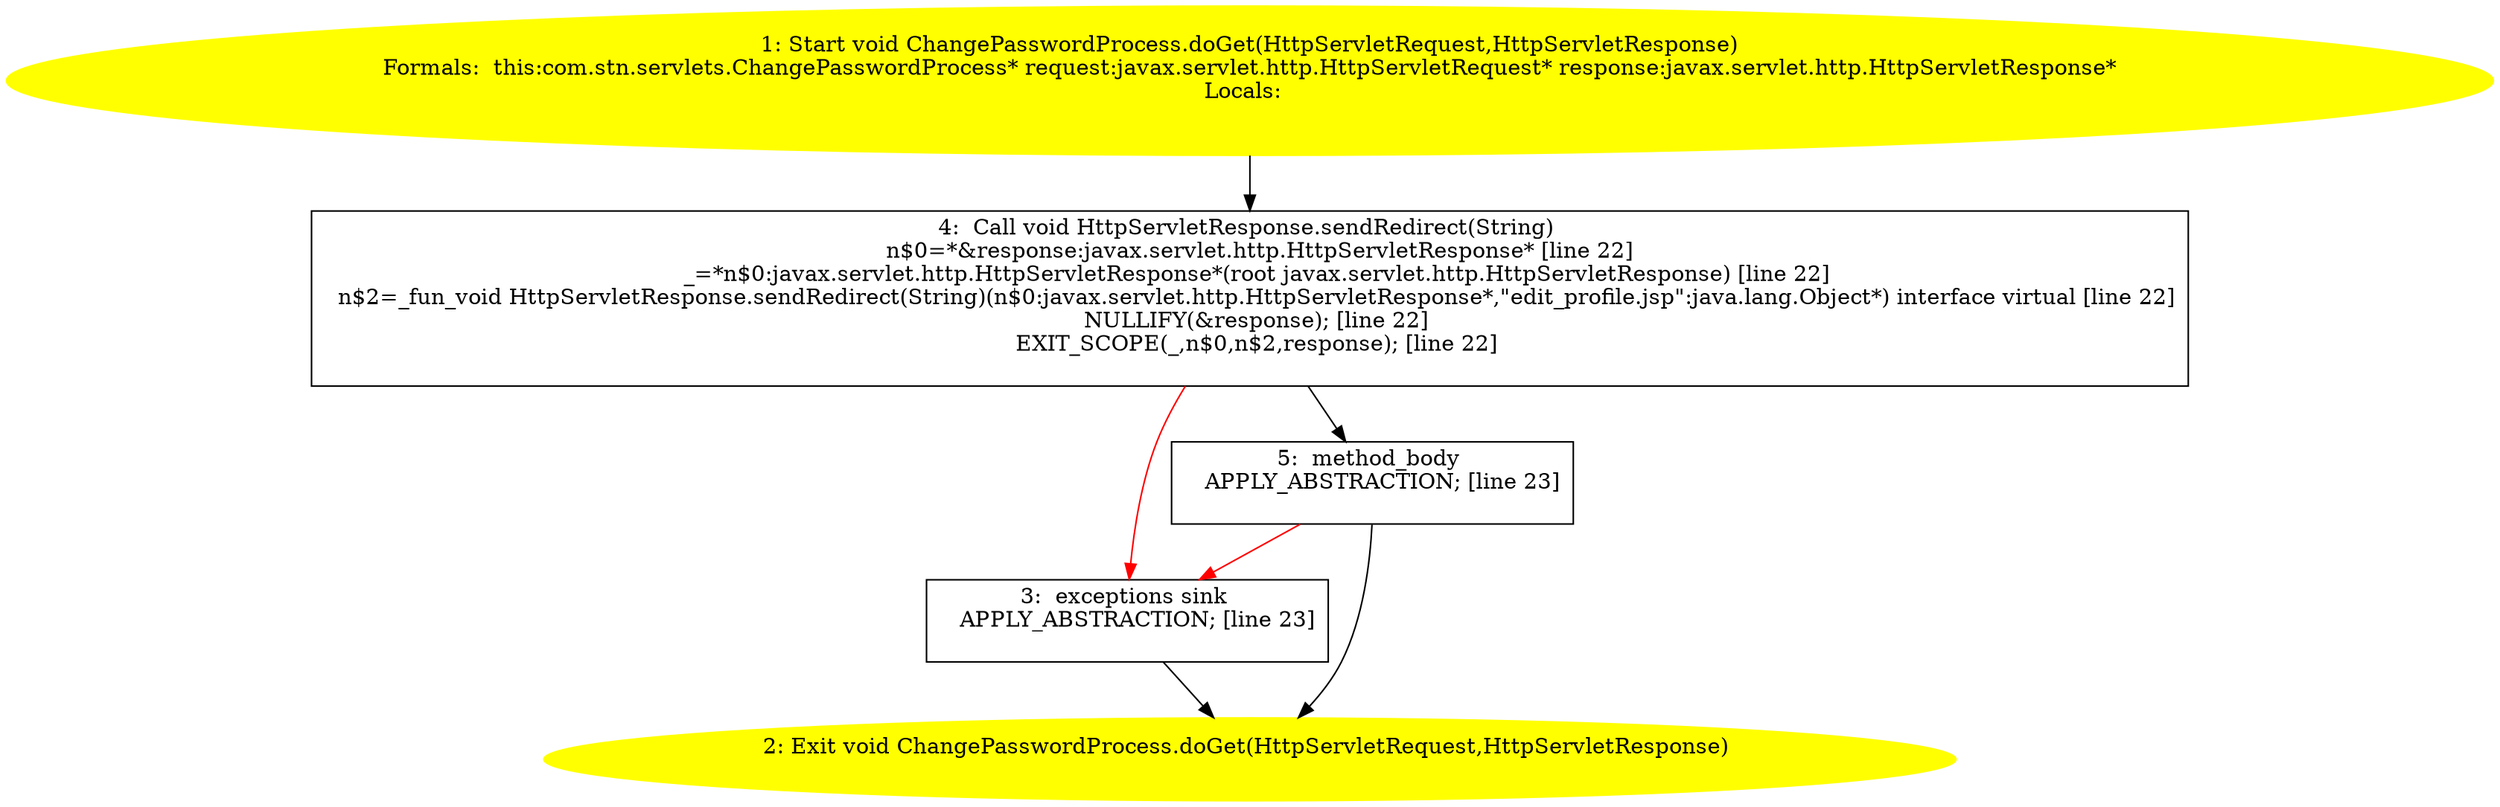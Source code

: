/* @generated */
digraph cfg {
"com.stn.servlets.ChangePasswordProcess.doGet(javax.servlet.http.HttpServletRequest,javax.servlet.htt.ec724e418f2cb575ad285eff8f3a2e74_1" [label="1: Start void ChangePasswordProcess.doGet(HttpServletRequest,HttpServletResponse)\nFormals:  this:com.stn.servlets.ChangePasswordProcess* request:javax.servlet.http.HttpServletRequest* response:javax.servlet.http.HttpServletResponse*\nLocals:  \n  " color=yellow style=filled]
	

	 "com.stn.servlets.ChangePasswordProcess.doGet(javax.servlet.http.HttpServletRequest,javax.servlet.htt.ec724e418f2cb575ad285eff8f3a2e74_1" -> "com.stn.servlets.ChangePasswordProcess.doGet(javax.servlet.http.HttpServletRequest,javax.servlet.htt.ec724e418f2cb575ad285eff8f3a2e74_4" ;
"com.stn.servlets.ChangePasswordProcess.doGet(javax.servlet.http.HttpServletRequest,javax.servlet.htt.ec724e418f2cb575ad285eff8f3a2e74_2" [label="2: Exit void ChangePasswordProcess.doGet(HttpServletRequest,HttpServletResponse) \n  " color=yellow style=filled]
	

"com.stn.servlets.ChangePasswordProcess.doGet(javax.servlet.http.HttpServletRequest,javax.servlet.htt.ec724e418f2cb575ad285eff8f3a2e74_3" [label="3:  exceptions sink \n   APPLY_ABSTRACTION; [line 23]\n " shape="box"]
	

	 "com.stn.servlets.ChangePasswordProcess.doGet(javax.servlet.http.HttpServletRequest,javax.servlet.htt.ec724e418f2cb575ad285eff8f3a2e74_3" -> "com.stn.servlets.ChangePasswordProcess.doGet(javax.servlet.http.HttpServletRequest,javax.servlet.htt.ec724e418f2cb575ad285eff8f3a2e74_2" ;
"com.stn.servlets.ChangePasswordProcess.doGet(javax.servlet.http.HttpServletRequest,javax.servlet.htt.ec724e418f2cb575ad285eff8f3a2e74_4" [label="4:  Call void HttpServletResponse.sendRedirect(String) \n   n$0=*&response:javax.servlet.http.HttpServletResponse* [line 22]\n  _=*n$0:javax.servlet.http.HttpServletResponse*(root javax.servlet.http.HttpServletResponse) [line 22]\n  n$2=_fun_void HttpServletResponse.sendRedirect(String)(n$0:javax.servlet.http.HttpServletResponse*,\"edit_profile.jsp\":java.lang.Object*) interface virtual [line 22]\n  NULLIFY(&response); [line 22]\n  EXIT_SCOPE(_,n$0,n$2,response); [line 22]\n " shape="box"]
	

	 "com.stn.servlets.ChangePasswordProcess.doGet(javax.servlet.http.HttpServletRequest,javax.servlet.htt.ec724e418f2cb575ad285eff8f3a2e74_4" -> "com.stn.servlets.ChangePasswordProcess.doGet(javax.servlet.http.HttpServletRequest,javax.servlet.htt.ec724e418f2cb575ad285eff8f3a2e74_5" ;
	 "com.stn.servlets.ChangePasswordProcess.doGet(javax.servlet.http.HttpServletRequest,javax.servlet.htt.ec724e418f2cb575ad285eff8f3a2e74_4" -> "com.stn.servlets.ChangePasswordProcess.doGet(javax.servlet.http.HttpServletRequest,javax.servlet.htt.ec724e418f2cb575ad285eff8f3a2e74_3" [color="red" ];
"com.stn.servlets.ChangePasswordProcess.doGet(javax.servlet.http.HttpServletRequest,javax.servlet.htt.ec724e418f2cb575ad285eff8f3a2e74_5" [label="5:  method_body \n   APPLY_ABSTRACTION; [line 23]\n " shape="box"]
	

	 "com.stn.servlets.ChangePasswordProcess.doGet(javax.servlet.http.HttpServletRequest,javax.servlet.htt.ec724e418f2cb575ad285eff8f3a2e74_5" -> "com.stn.servlets.ChangePasswordProcess.doGet(javax.servlet.http.HttpServletRequest,javax.servlet.htt.ec724e418f2cb575ad285eff8f3a2e74_2" ;
	 "com.stn.servlets.ChangePasswordProcess.doGet(javax.servlet.http.HttpServletRequest,javax.servlet.htt.ec724e418f2cb575ad285eff8f3a2e74_5" -> "com.stn.servlets.ChangePasswordProcess.doGet(javax.servlet.http.HttpServletRequest,javax.servlet.htt.ec724e418f2cb575ad285eff8f3a2e74_3" [color="red" ];
}
